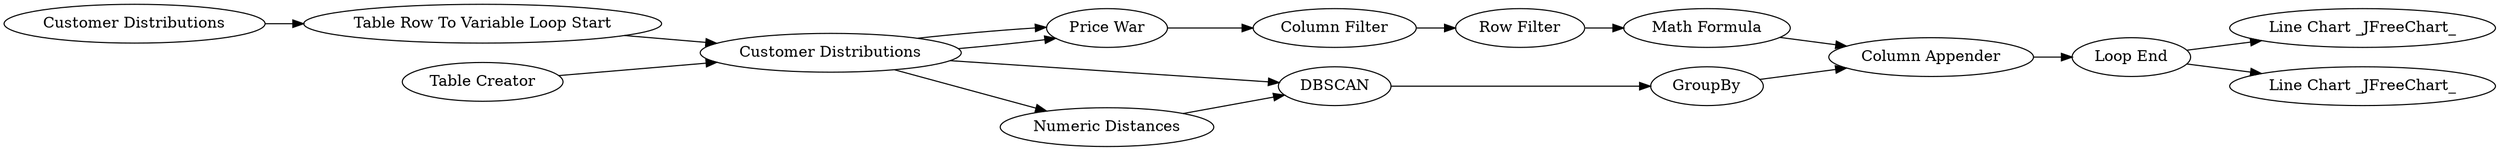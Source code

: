 digraph {
	1 [label="Customer Distributions"]
	3 [label="Customer Distributions"]
	5 [label="Table Creator"]
	8 [label="Loop End"]
	9 [label="Line Chart _JFreeChart_"]
	10 [label="Price War"]
	11 [label="Row Filter"]
	12 [label="Column Filter"]
	13 [label="Math Formula"]
	14 [label=DBSCAN]
	15 [label="Numeric Distances"]
	16 [label=GroupBy]
	18 [label="Line Chart _JFreeChart_"]
	19 [label="Column Appender"]
	20 [label="Table Row To Variable Loop Start"]
	1 -> 20
	3 -> 10
	3 -> 10
	3 -> 15
	3 -> 14
	5 -> 3
	8 -> 9
	8 -> 18
	10 -> 12
	11 -> 13
	12 -> 11
	13 -> 19
	14 -> 16
	15 -> 14
	16 -> 19
	19 -> 8
	20 -> 3
	rankdir=LR
}

